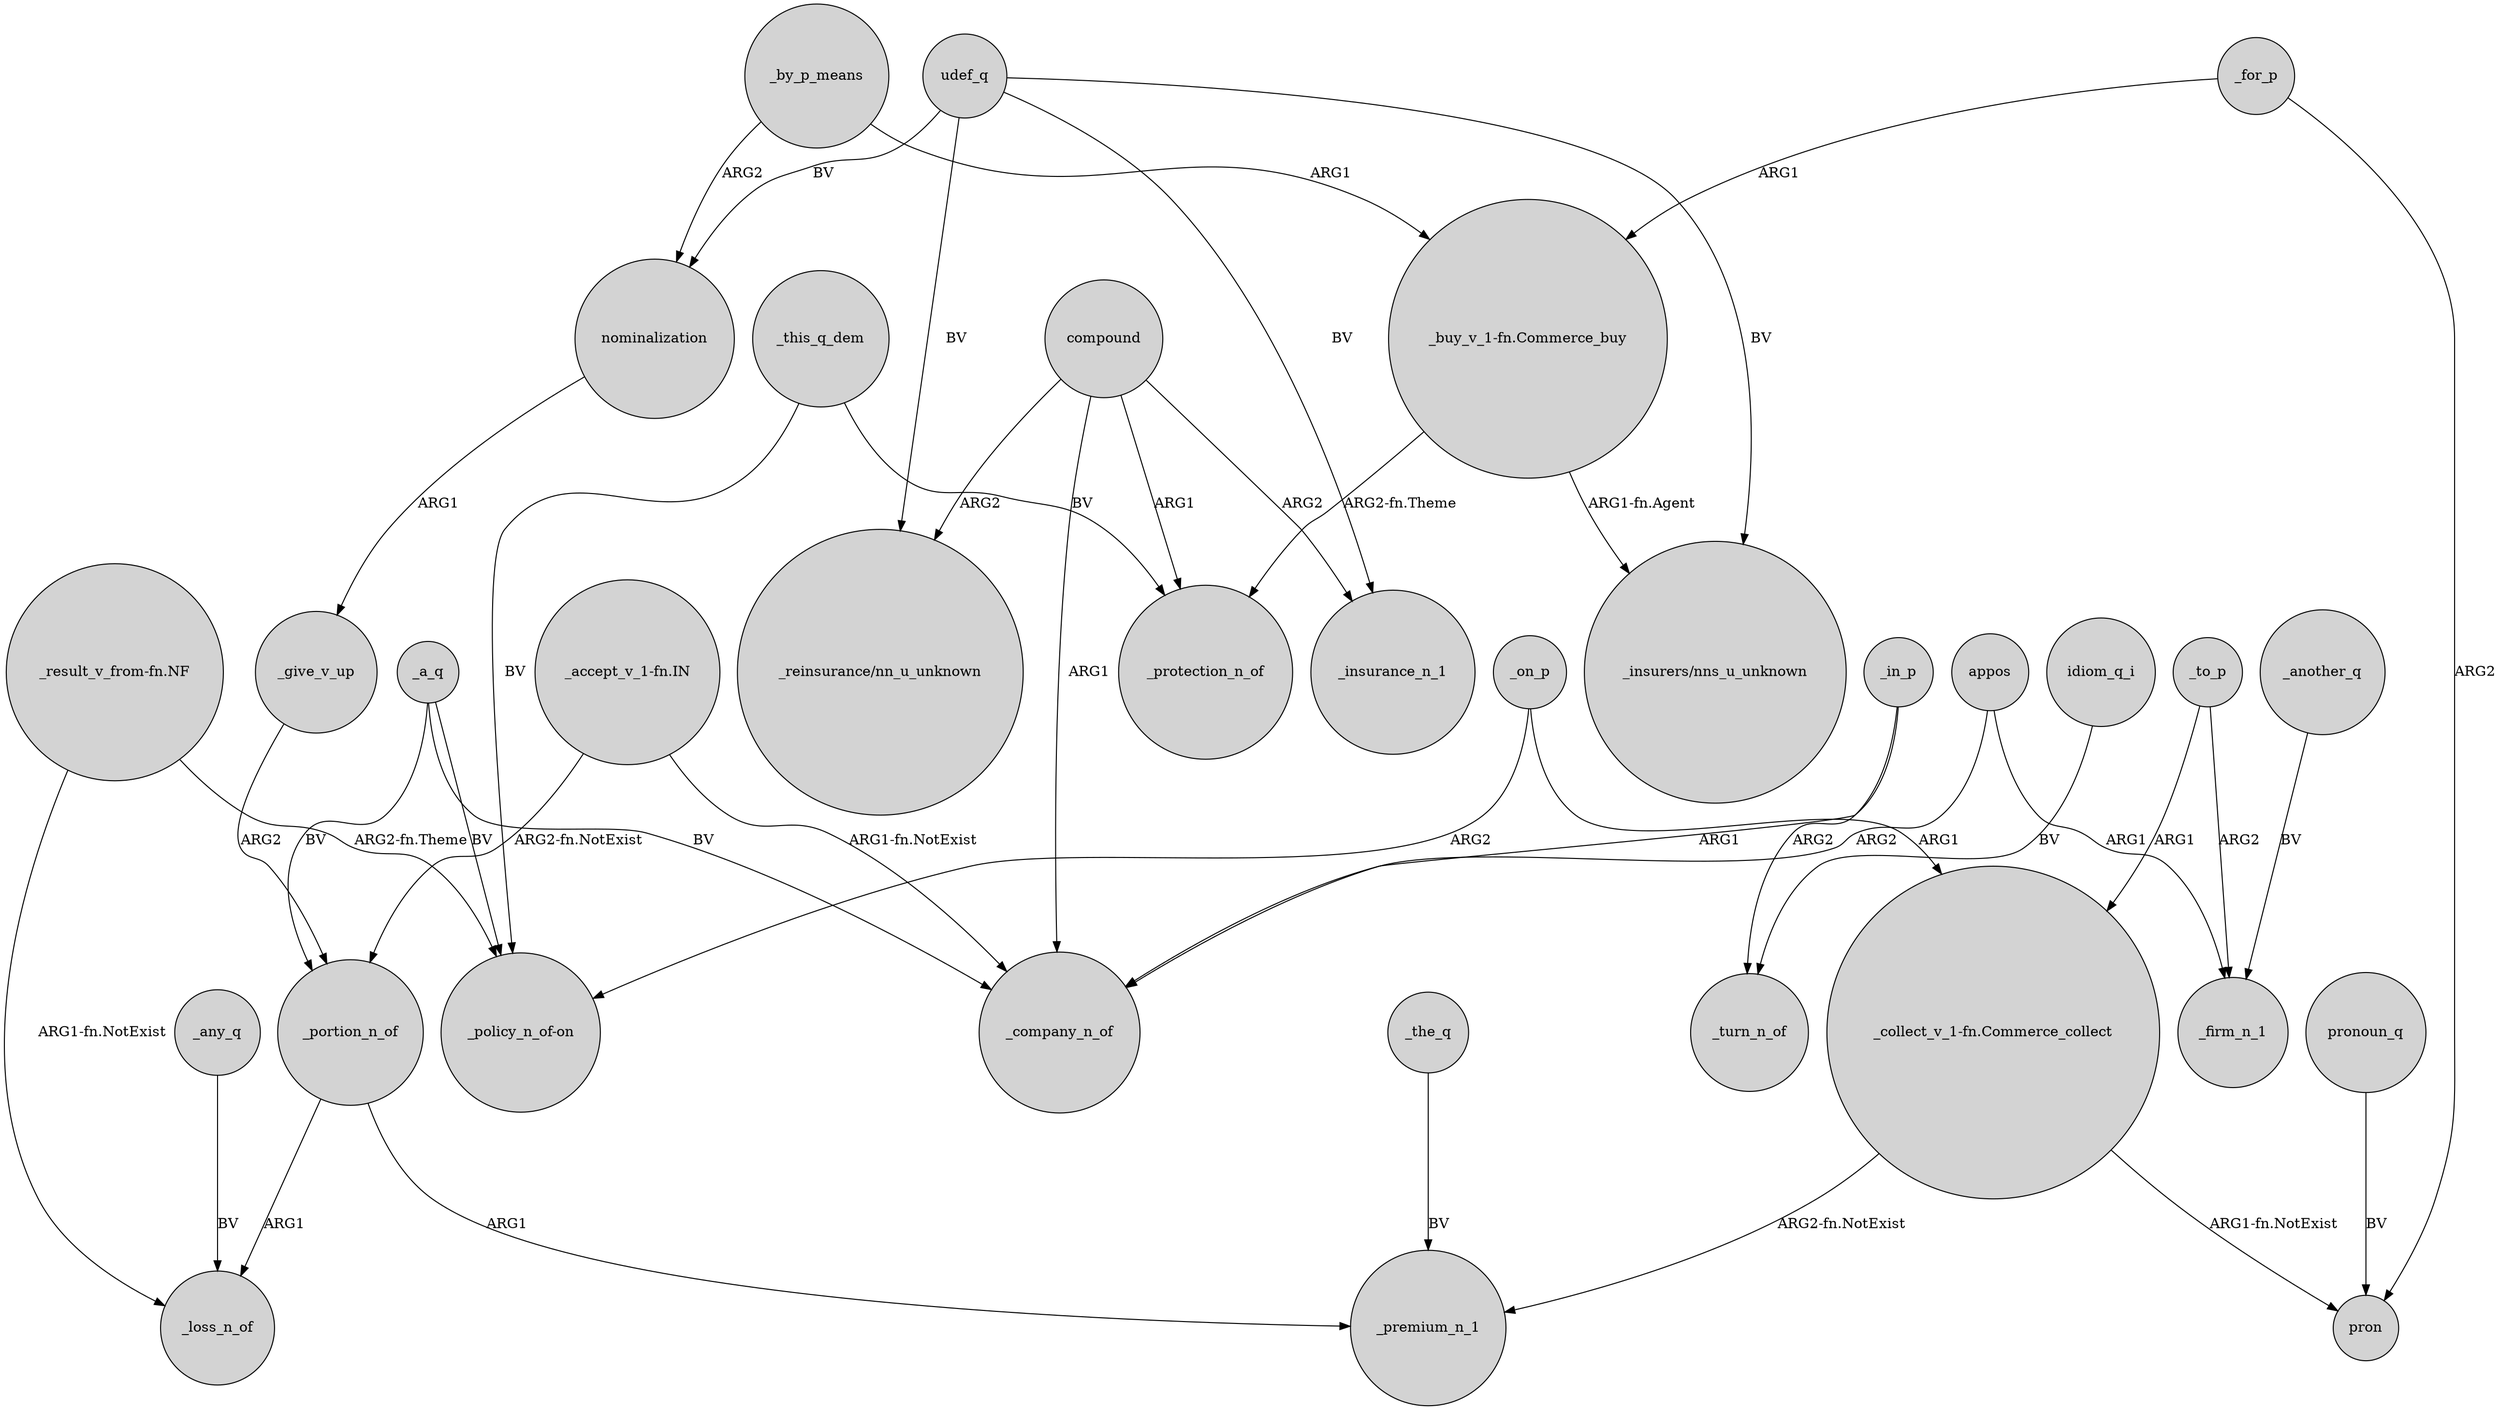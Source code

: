 digraph {
	node [shape=circle style=filled]
	_portion_n_of -> _loss_n_of [label=ARG1]
	_this_q_dem -> _protection_n_of [label=BV]
	_another_q -> _firm_n_1 [label=BV]
	"_buy_v_1-fn.Commerce_buy" -> "_insurers/nns_u_unknown" [label="ARG1-fn.Agent"]
	compound -> _insurance_n_1 [label=ARG2]
	_by_p_means -> nominalization [label=ARG2]
	_in_p -> _turn_n_of [label=ARG2]
	"_collect_v_1-fn.Commerce_collect" -> pron [label="ARG1-fn.NotExist"]
	udef_q -> _insurance_n_1 [label=BV]
	_on_p -> "_policy_n_of-on" [label=ARG2]
	_a_q -> "_policy_n_of-on" [label=BV]
	"_result_v_from-fn.NF" -> "_policy_n_of-on" [label="ARG2-fn.Theme"]
	_to_p -> _firm_n_1 [label=ARG2]
	_portion_n_of -> _premium_n_1 [label=ARG1]
	_on_p -> "_collect_v_1-fn.Commerce_collect" [label=ARG1]
	compound -> _company_n_of [label=ARG1]
	pronoun_q -> pron [label=BV]
	"_accept_v_1-fn.IN" -> _company_n_of [label="ARG1-fn.NotExist"]
	idiom_q_i -> _turn_n_of [label=BV]
	compound -> _protection_n_of [label=ARG1]
	_for_p -> pron [label=ARG2]
	_give_v_up -> _portion_n_of [label=ARG2]
	appos -> _company_n_of [label=ARG2]
	"_result_v_from-fn.NF" -> _loss_n_of [label="ARG1-fn.NotExist"]
	"_buy_v_1-fn.Commerce_buy" -> _protection_n_of [label="ARG2-fn.Theme"]
	_for_p -> "_buy_v_1-fn.Commerce_buy" [label=ARG1]
	udef_q -> nominalization [label=BV]
	_to_p -> "_collect_v_1-fn.Commerce_collect" [label=ARG1]
	_a_q -> _company_n_of [label=BV]
	_by_p_means -> "_buy_v_1-fn.Commerce_buy" [label=ARG1]
	compound -> "_reinsurance/nn_u_unknown" [label=ARG2]
	_any_q -> _loss_n_of [label=BV]
	_this_q_dem -> "_policy_n_of-on" [label=BV]
	_the_q -> _premium_n_1 [label=BV]
	udef_q -> "_insurers/nns_u_unknown" [label=BV]
	nominalization -> _give_v_up [label=ARG1]
	"_collect_v_1-fn.Commerce_collect" -> _premium_n_1 [label="ARG2-fn.NotExist"]
	udef_q -> "_reinsurance/nn_u_unknown" [label=BV]
	_a_q -> _portion_n_of [label=BV]
	_in_p -> _company_n_of [label=ARG1]
	appos -> _firm_n_1 [label=ARG1]
	"_accept_v_1-fn.IN" -> _portion_n_of [label="ARG2-fn.NotExist"]
}
